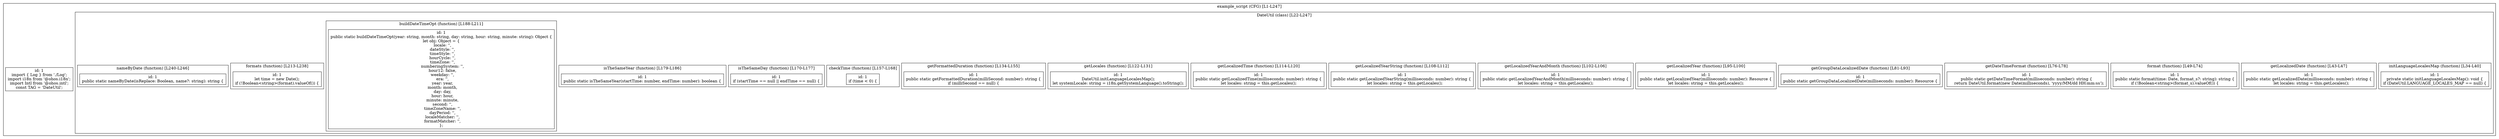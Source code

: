 digraph "56.ts" {
  subgraph "cluster_1" {
    label="example_script (CFG) [L1-L247]";
    node_1_1 [label="id: 1\nimport { Log } from './Log';
import i18n from '@ohos.i18n';
import Intl from '@ohos.intl';
const TAG = 'DateUtil';", shape=box];
  subgraph "cluster_2" {
    label="DateUtil (class) [L22-L247]";
  subgraph "cluster_3" {
    label="initLanguageLocalesMap (function) [L34-L40]";
    node_3_1 [label="id: 1\nprivate static initLanguageLocalesMap(): void {
if (DateUtil.LANGUAGE_LOCALES_MAP == null) {", shape=box];
  }
  subgraph "cluster_4" {
    label="getLocalizedDate (function) [L43-L47]";
    node_4_1 [label="id: 1\npublic static getLocalizedDate(milliseconds: number): string {
    let locales: string = this.getLocales();", shape=box];
  }
  subgraph "cluster_5" {
    label="format (function) [L49-L74]";
    node_5_1 [label="id: 1\npublic static format(time: Date, format_s?: string): string {
if (!Boolean<string>(format_s).valueOf()) {", shape=box];
  }
  subgraph "cluster_6" {
    label="getDateTimeFormat (function) [L76-L78]";
    node_6_1 [label="id: 1\npublic static getDateTimeFormat(milliseconds: number): string {
    return DateUtil.format(new Date(milliseconds), 'yyyy/MM/dd HH:mm:ss');", shape=box];
  }
  subgraph "cluster_7" {
    label="getGroupDataLocalizedDate (function) [L81-L93]";
    node_7_1 [label="id: 1\npublic static getGroupDataLocalizedDate(milliseconds: number): Resource {", shape=box];
  }
  subgraph "cluster_8" {
    label="getLocalizedYear (function) [L95-L100]";
    node_8_1 [label="id: 1\npublic static getLocalizedYear(milliseconds: number): Resource {
let locales: string = this.getLocales();", shape=box];
  }
  subgraph "cluster_9" {
    label="getLocalizedYearAndMonth (function) [L102-L106]";
    node_9_1 [label="id: 1\npublic static getLocalizedYearAndMonth(milliseconds: number): string {
let locales: string = this.getLocales();", shape=box];
  }
  subgraph "cluster_10" {
    label="getLocalizedYearString (function) [L108-L112]";
    node_10_1 [label="id: 1\npublic static getLocalizedYearString(milliseconds: number): string {
    let locales: string = this.getLocales();", shape=box];
  }
  subgraph "cluster_11" {
    label="getLocalizedTime (function) [L114-L120]";
    node_11_1 [label="id: 1\npublic static getLocalizedTime(milliseconds: number): string {
let locales: string = this.getLocales();", shape=box];
  }
  subgraph "cluster_12" {
    label="getLocales (function) [L122-L131]";
    node_12_1 [label="id: 1\nDateUtil.initLanguageLocalesMap();
let systemLocale: string = i18n.getSystemLanguage().toString();", shape=box];
  }
  subgraph "cluster_13" {
    label="getFormattedDuration (function) [L134-L155]";
    node_13_1 [label="id: 1\npublic static getFormattedDuration(milliSecond: number): string {
if (milliSecond == null) {", shape=box];
  }
  subgraph "cluster_14" {
    label="checkTime (function) [L157-L168]";
    node_14_1 [label="id: 1\nif (time < 0) {", shape=box];
  }
  subgraph "cluster_15" {
    label="isTheSameDay (function) [L170-L177]";
    node_15_1 [label="id: 1\nif (startTime == null || endTime == null) {", shape=box];
  }
  subgraph "cluster_16" {
    label="isTheSameYear (function) [L179-L186]";
    node_16_1 [label="id: 1\npublic static isTheSameYear(startTime: number, endTime: number): boolean {", shape=box];
  }
  subgraph "cluster_17" {
    label="buildDateTimeOpt (function) [L188-L211]";
    node_17_1 [label="id: 1\npublic static buildDateTimeOpt(year: string, month: string, day: string, hour: string, minute: string): Object {
let obj: Object = {
  locale: '',
  dateStyle: '',
  timeStyle: '',
  hourCycle: '',
  timeZone: '',
  numberingSystem: '',
  hour12: false,
  weekday: '',
  era: '',
  year: year,
  month: month,
  day: day,
  hour: hour,
  minute: minute,
  second: '',
  timeZoneName: '',
  dayPeriod: '',
  localeMatcher: '',
  formatMatcher: '',
};", shape=box];
  }
  subgraph "cluster_18" {
    label="formats (function) [L213-L238]";
    node_18_1 [label="id: 1\nlet time = new Date();
if (!Boolean<string>(format).valueOf()) {", shape=box];
  }
  subgraph "cluster_19" {
    label="nameByDate (function) [L240-L246]";
    node_19_1 [label="id: 1\npublic static nameByDate(isReplace: Boolean, name?: string): string {", shape=box];
  }
  }
  }
}